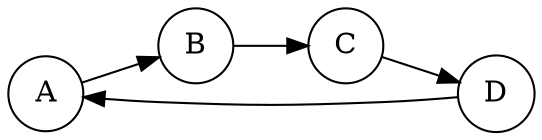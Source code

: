 digraph argumentation {
  rankdir=LR;
  node [shape=circle];
  "A";
  "B";
  "C";
  "D";
  "B" -> "C";
  "A" -> "B";
  "C" -> "D";
  "D" -> "A";
}
